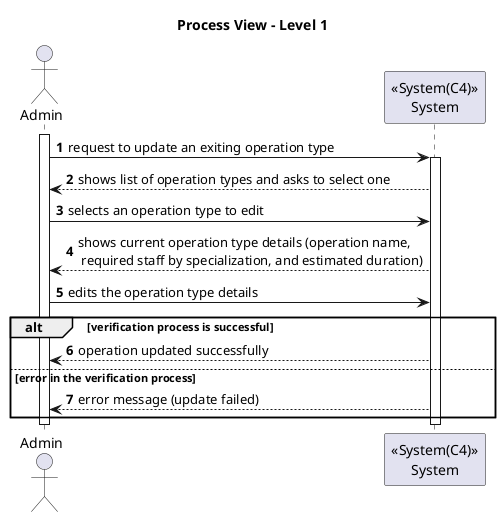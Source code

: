 ﻿@startuml
'https://plantuml.com/sequence-diagram

autonumber
actor Admin as doc
participant "<<System(C4)>>\nSystem" as sys
title Process View - Level 1



activate doc

doc -> sys: request to update an exiting operation type

activate sys

sys --> doc: shows list of operation types and asks to select one
doc -> sys: selects an operation type to edit

sys --> doc: shows current operation type details (operation name,\n required staff by specialization, and estimated duration)
doc -> sys: edits the operation type details

alt verification process is successful
    sys --> doc: operation updated successfully
else error in the verification process
    sys --> doc: error message (update failed)
end

deactivate sys
deactivate doc

@enduml

